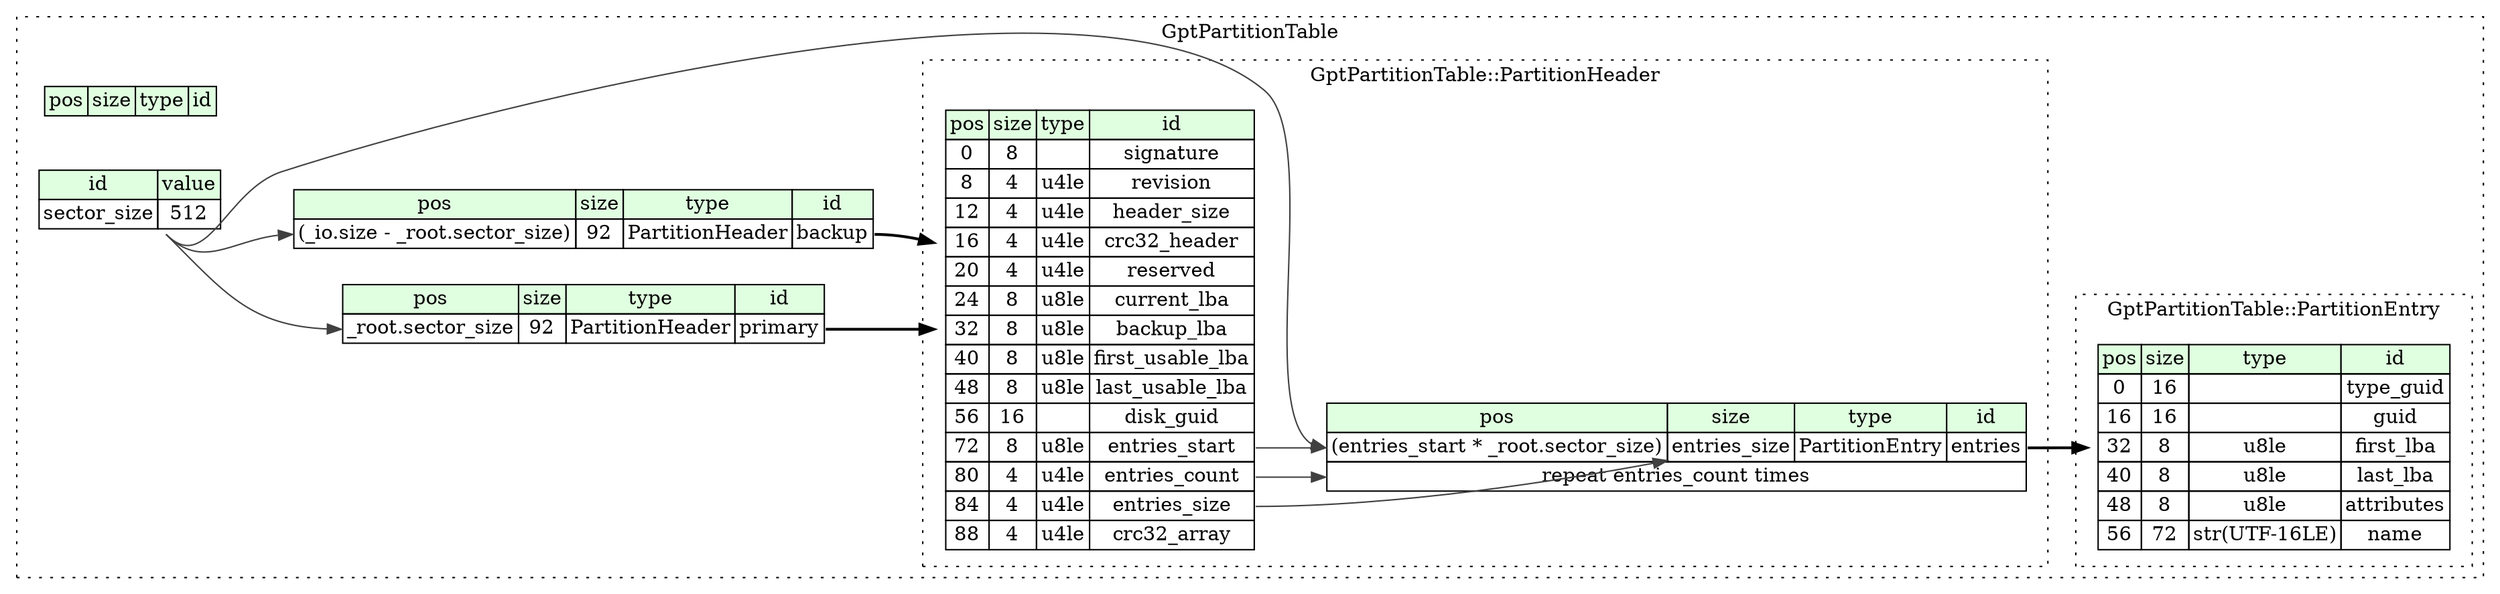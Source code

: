 digraph {
	rankdir=LR;
	node [shape=plaintext];
	subgraph cluster__gpt_partition_table {
		label="GptPartitionTable";
		graph[style=dotted];

		gpt_partition_table__seq [label=<<TABLE BORDER="0" CELLBORDER="1" CELLSPACING="0">
			<TR><TD BGCOLOR="#E0FFE0">pos</TD><TD BGCOLOR="#E0FFE0">size</TD><TD BGCOLOR="#E0FFE0">type</TD><TD BGCOLOR="#E0FFE0">id</TD></TR>
		</TABLE>>];
		gpt_partition_table__inst__sector_size [label=<<TABLE BORDER="0" CELLBORDER="1" CELLSPACING="0">
			<TR><TD BGCOLOR="#E0FFE0">id</TD><TD BGCOLOR="#E0FFE0">value</TD></TR>
			<TR><TD>sector_size</TD><TD>512</TD></TR>
		</TABLE>>];
		gpt_partition_table__inst__primary [label=<<TABLE BORDER="0" CELLBORDER="1" CELLSPACING="0">
			<TR><TD BGCOLOR="#E0FFE0">pos</TD><TD BGCOLOR="#E0FFE0">size</TD><TD BGCOLOR="#E0FFE0">type</TD><TD BGCOLOR="#E0FFE0">id</TD></TR>
			<TR><TD PORT="primary_pos">_root.sector_size</TD><TD PORT="primary_size">92</TD><TD>PartitionHeader</TD><TD PORT="primary_type">primary</TD></TR>
		</TABLE>>];
		gpt_partition_table__inst__backup [label=<<TABLE BORDER="0" CELLBORDER="1" CELLSPACING="0">
			<TR><TD BGCOLOR="#E0FFE0">pos</TD><TD BGCOLOR="#E0FFE0">size</TD><TD BGCOLOR="#E0FFE0">type</TD><TD BGCOLOR="#E0FFE0">id</TD></TR>
			<TR><TD PORT="backup_pos">(_io.size - _root.sector_size)</TD><TD PORT="backup_size">92</TD><TD>PartitionHeader</TD><TD PORT="backup_type">backup</TD></TR>
		</TABLE>>];
		subgraph cluster__partition_entry {
			label="GptPartitionTable::PartitionEntry";
			graph[style=dotted];

			partition_entry__seq [label=<<TABLE BORDER="0" CELLBORDER="1" CELLSPACING="0">
				<TR><TD BGCOLOR="#E0FFE0">pos</TD><TD BGCOLOR="#E0FFE0">size</TD><TD BGCOLOR="#E0FFE0">type</TD><TD BGCOLOR="#E0FFE0">id</TD></TR>
				<TR><TD PORT="type_guid_pos">0</TD><TD PORT="type_guid_size">16</TD><TD></TD><TD PORT="type_guid_type">type_guid</TD></TR>
				<TR><TD PORT="guid_pos">16</TD><TD PORT="guid_size">16</TD><TD></TD><TD PORT="guid_type">guid</TD></TR>
				<TR><TD PORT="first_lba_pos">32</TD><TD PORT="first_lba_size">8</TD><TD>u8le</TD><TD PORT="first_lba_type">first_lba</TD></TR>
				<TR><TD PORT="last_lba_pos">40</TD><TD PORT="last_lba_size">8</TD><TD>u8le</TD><TD PORT="last_lba_type">last_lba</TD></TR>
				<TR><TD PORT="attributes_pos">48</TD><TD PORT="attributes_size">8</TD><TD>u8le</TD><TD PORT="attributes_type">attributes</TD></TR>
				<TR><TD PORT="name_pos">56</TD><TD PORT="name_size">72</TD><TD>str(UTF-16LE)</TD><TD PORT="name_type">name</TD></TR>
			</TABLE>>];
		}
		subgraph cluster__partition_header {
			label="GptPartitionTable::PartitionHeader";
			graph[style=dotted];

			partition_header__seq [label=<<TABLE BORDER="0" CELLBORDER="1" CELLSPACING="0">
				<TR><TD BGCOLOR="#E0FFE0">pos</TD><TD BGCOLOR="#E0FFE0">size</TD><TD BGCOLOR="#E0FFE0">type</TD><TD BGCOLOR="#E0FFE0">id</TD></TR>
				<TR><TD PORT="signature_pos">0</TD><TD PORT="signature_size">8</TD><TD></TD><TD PORT="signature_type">signature</TD></TR>
				<TR><TD PORT="revision_pos">8</TD><TD PORT="revision_size">4</TD><TD>u4le</TD><TD PORT="revision_type">revision</TD></TR>
				<TR><TD PORT="header_size_pos">12</TD><TD PORT="header_size_size">4</TD><TD>u4le</TD><TD PORT="header_size_type">header_size</TD></TR>
				<TR><TD PORT="crc32_header_pos">16</TD><TD PORT="crc32_header_size">4</TD><TD>u4le</TD><TD PORT="crc32_header_type">crc32_header</TD></TR>
				<TR><TD PORT="reserved_pos">20</TD><TD PORT="reserved_size">4</TD><TD>u4le</TD><TD PORT="reserved_type">reserved</TD></TR>
				<TR><TD PORT="current_lba_pos">24</TD><TD PORT="current_lba_size">8</TD><TD>u8le</TD><TD PORT="current_lba_type">current_lba</TD></TR>
				<TR><TD PORT="backup_lba_pos">32</TD><TD PORT="backup_lba_size">8</TD><TD>u8le</TD><TD PORT="backup_lba_type">backup_lba</TD></TR>
				<TR><TD PORT="first_usable_lba_pos">40</TD><TD PORT="first_usable_lba_size">8</TD><TD>u8le</TD><TD PORT="first_usable_lba_type">first_usable_lba</TD></TR>
				<TR><TD PORT="last_usable_lba_pos">48</TD><TD PORT="last_usable_lba_size">8</TD><TD>u8le</TD><TD PORT="last_usable_lba_type">last_usable_lba</TD></TR>
				<TR><TD PORT="disk_guid_pos">56</TD><TD PORT="disk_guid_size">16</TD><TD></TD><TD PORT="disk_guid_type">disk_guid</TD></TR>
				<TR><TD PORT="entries_start_pos">72</TD><TD PORT="entries_start_size">8</TD><TD>u8le</TD><TD PORT="entries_start_type">entries_start</TD></TR>
				<TR><TD PORT="entries_count_pos">80</TD><TD PORT="entries_count_size">4</TD><TD>u4le</TD><TD PORT="entries_count_type">entries_count</TD></TR>
				<TR><TD PORT="entries_size_pos">84</TD><TD PORT="entries_size_size">4</TD><TD>u4le</TD><TD PORT="entries_size_type">entries_size</TD></TR>
				<TR><TD PORT="crc32_array_pos">88</TD><TD PORT="crc32_array_size">4</TD><TD>u4le</TD><TD PORT="crc32_array_type">crc32_array</TD></TR>
			</TABLE>>];
			partition_header__inst__entries [label=<<TABLE BORDER="0" CELLBORDER="1" CELLSPACING="0">
				<TR><TD BGCOLOR="#E0FFE0">pos</TD><TD BGCOLOR="#E0FFE0">size</TD><TD BGCOLOR="#E0FFE0">type</TD><TD BGCOLOR="#E0FFE0">id</TD></TR>
				<TR><TD PORT="entries_pos">(entries_start * _root.sector_size)</TD><TD PORT="entries_size">entries_size</TD><TD>PartitionEntry</TD><TD PORT="entries_type">entries</TD></TR>
				<TR><TD COLSPAN="4" PORT="entries__repeat">repeat entries_count times</TD></TR>
			</TABLE>>];
		}
	}
	gpt_partition_table__inst__sector_size:sector_size_type -> gpt_partition_table__inst__primary:primary_pos [color="#404040"];
	gpt_partition_table__inst__primary:primary_type -> partition_header__seq [style=bold];
	gpt_partition_table__inst__sector_size:sector_size_type -> gpt_partition_table__inst__backup:backup_pos [color="#404040"];
	gpt_partition_table__inst__backup:backup_type -> partition_header__seq [style=bold];
	partition_header__seq:entries_start_type -> partition_header__inst__entries:entries_pos [color="#404040"];
	gpt_partition_table__inst__sector_size:sector_size_type -> partition_header__inst__entries:entries_pos [color="#404040"];
	partition_header__seq:entries_size_type -> partition_header__inst__entries:entries_size [color="#404040"];
	partition_header__inst__entries:entries_type -> partition_entry__seq [style=bold];
	partition_header__seq:entries_count_type -> partition_header__inst__entries:entries__repeat [color="#404040"];
}
